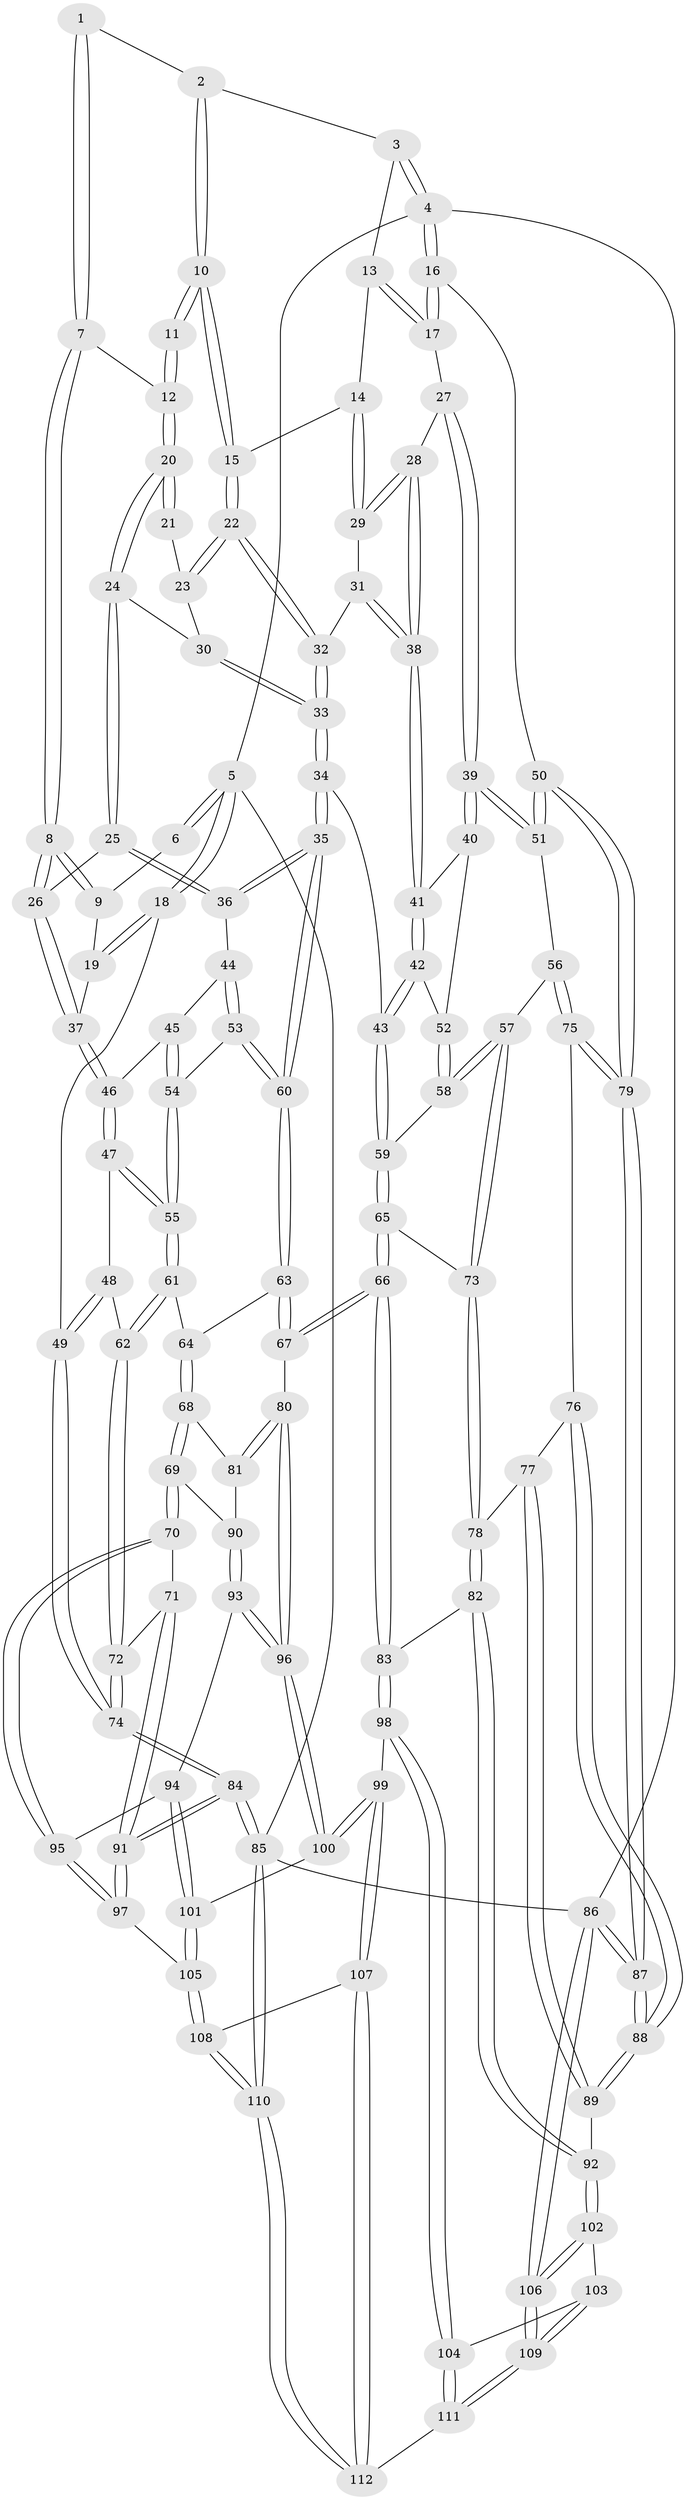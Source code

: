 // coarse degree distribution, {3: 0.16417910447761194, 5: 0.3880597014925373, 6: 0.1044776119402985, 4: 0.3283582089552239, 7: 0.014925373134328358}
// Generated by graph-tools (version 1.1) at 2025/52/02/27/25 19:52:35]
// undirected, 112 vertices, 277 edges
graph export_dot {
graph [start="1"]
  node [color=gray90,style=filled];
  1 [pos="+0.3454050266566829+0"];
  2 [pos="+0.5314615775814988+0"];
  3 [pos="+0.8987862154313224+0"];
  4 [pos="+1+0"];
  5 [pos="+0+0"];
  6 [pos="+0.19817249837047585+0"];
  7 [pos="+0.30311149456678194+0.09599305377360641"];
  8 [pos="+0.2087888988026344+0.14322574543808672"];
  9 [pos="+0.16761216326116313+0.07505918008999277"];
  10 [pos="+0.5536095659055872+0.015466647063030583"];
  11 [pos="+0.4863437714235283+0.05919169186957526"];
  12 [pos="+0.35092897859551003+0.12104453826992762"];
  13 [pos="+0.8678420635800348+0.017462136341878355"];
  14 [pos="+0.8289768473673197+0.07997790565627695"];
  15 [pos="+0.5664567158942582+0.04161909093319236"];
  16 [pos="+1+0.24466475710333174"];
  17 [pos="+1+0.21848019116437675"];
  18 [pos="+0+0"];
  19 [pos="+0+0.08173423438241945"];
  20 [pos="+0.3614524053795218+0.15426750857737553"];
  21 [pos="+0.4278675547070323+0.15443143145051394"];
  22 [pos="+0.5784182674284675+0.11190612079775952"];
  23 [pos="+0.4301594619717269+0.17963806222833512"];
  24 [pos="+0.36506228498906645+0.1833946173836171"];
  25 [pos="+0.33778441292304845+0.23804822517140137"];
  26 [pos="+0.18642013258592885+0.23637024738859883"];
  27 [pos="+0.9398146128243755+0.22899219407103877"];
  28 [pos="+0.8788328986152668+0.21288594955805318"];
  29 [pos="+0.8229074883139801+0.14023702459657517"];
  30 [pos="+0.4223724077412313+0.1960861730974675"];
  31 [pos="+0.7278559773255912+0.1921286076598865"];
  32 [pos="+0.5963593493121865+0.18353767182507685"];
  33 [pos="+0.542003309726255+0.34652645762313933"];
  34 [pos="+0.5381942887386533+0.37157158519136946"];
  35 [pos="+0.5063509987797244+0.3929730392112764"];
  36 [pos="+0.4393639045219517+0.3581416000150752"];
  37 [pos="+0.1560877553804199+0.2732919435678709"];
  38 [pos="+0.7857291807795264+0.3402672087674135"];
  39 [pos="+0.8777966818734613+0.3983274160705535"];
  40 [pos="+0.8369118227888125+0.38318242444559764"];
  41 [pos="+0.7846889424718269+0.345206330122971"];
  42 [pos="+0.683548130843389+0.3803256980007667"];
  43 [pos="+0.6273595353282747+0.3988586386015273"];
  44 [pos="+0.22119264453251203+0.34826925482184956"];
  45 [pos="+0.1675830881193004+0.33061767029810807"];
  46 [pos="+0.14582919867535415+0.31770234657704305"];
  47 [pos="+0.09452933385909625+0.36027390578159324"];
  48 [pos="+0.05941989729520932+0.37960645816219357"];
  49 [pos="+0+0.42744756183355886"];
  50 [pos="+1+0.4384686229202525"];
  51 [pos="+0.954962229542867+0.4594762177795592"];
  52 [pos="+0.7944165189182381+0.46645438381036525"];
  53 [pos="+0.33765192328119836+0.48598161258760125"];
  54 [pos="+0.259211232986415+0.4995142910675373"];
  55 [pos="+0.21754629740254378+0.5382162169014852"];
  56 [pos="+0.8444375482654518+0.584096453325268"];
  57 [pos="+0.8162455725408049+0.578644320236769"];
  58 [pos="+0.7568049605625272+0.5552282978980176"];
  59 [pos="+0.7329982911523352+0.5520095591521802"];
  60 [pos="+0.45454695990087884+0.5043932899845297"];
  61 [pos="+0.21163394938763969+0.5539843975828612"];
  62 [pos="+0.13023909922301546+0.5836091171053666"];
  63 [pos="+0.4544198517635129+0.5278261041998965"];
  64 [pos="+0.2527628123641622+0.6001014123576882"];
  65 [pos="+0.6692833017361488+0.6252182725639781"];
  66 [pos="+0.5766919300006035+0.6888442950097707"];
  67 [pos="+0.4715408493853102+0.614228316688395"];
  68 [pos="+0.25760125021938446+0.6709487611365941"];
  69 [pos="+0.18899086172408527+0.7020078928136928"];
  70 [pos="+0.15670324280392167+0.7097471487359589"];
  71 [pos="+0.10611514646674736+0.6770035871628455"];
  72 [pos="+0.09339545169784409+0.64574673314147"];
  73 [pos="+0.7502223457918804+0.6889976519328941"];
  74 [pos="+0+0.533342869574777"];
  75 [pos="+0.8542443395835301+0.6053250611533137"];
  76 [pos="+0.8362594463082419+0.676528634326156"];
  77 [pos="+0.8283601695400241+0.6944234934805577"];
  78 [pos="+0.7599487405067135+0.7349199085181963"];
  79 [pos="+1+0.8913231782583657"];
  80 [pos="+0.3883079353463989+0.6963344192919289"];
  81 [pos="+0.3073545117382299+0.6910418658671231"];
  82 [pos="+0.7334100278525544+0.7836889002372492"];
  83 [pos="+0.5816626044376623+0.7032005432387366"];
  84 [pos="+0+1"];
  85 [pos="+0+1"];
  86 [pos="+1+1"];
  87 [pos="+1+0.9591411313190549"];
  88 [pos="+1+0.849486074652428"];
  89 [pos="+0.8708255079312514+0.7884201529846091"];
  90 [pos="+0.2664110495725151+0.7731403677146953"];
  91 [pos="+0+1"];
  92 [pos="+0.7422695953557455+0.8026306587341885"];
  93 [pos="+0.2669418466805833+0.7991298739447623"];
  94 [pos="+0.26051677226015685+0.8021865116317681"];
  95 [pos="+0.17234527872565003+0.8126657466311769"];
  96 [pos="+0.37593503719591415+0.830108698307311"];
  97 [pos="+0.15453012882968195+0.8576978425702307"];
  98 [pos="+0.5499325306835496+0.8333075826641527"];
  99 [pos="+0.40507196010189067+0.8749600806230254"];
  100 [pos="+0.37787887581212504+0.8358012049597584"];
  101 [pos="+0.2584121283659458+0.8815485628330494"];
  102 [pos="+0.7388288891996154+0.8368021379315462"];
  103 [pos="+0.668974977649095+0.8844783962332733"];
  104 [pos="+0.5969539896717694+0.9003570580655356"];
  105 [pos="+0.2403318987261184+0.8979060549360386"];
  106 [pos="+1+1"];
  107 [pos="+0.39410435455798176+0.9680455889605177"];
  108 [pos="+0.25581759066337945+0.9361011429364603"];
  109 [pos="+0.912732360801827+1"];
  110 [pos="+0+1"];
  111 [pos="+0.5547085288683392+1"];
  112 [pos="+0.45583327831499215+1"];
  1 -- 2;
  1 -- 7;
  1 -- 7;
  2 -- 3;
  2 -- 10;
  2 -- 10;
  3 -- 4;
  3 -- 4;
  3 -- 13;
  4 -- 5;
  4 -- 16;
  4 -- 16;
  4 -- 86;
  5 -- 6;
  5 -- 6;
  5 -- 18;
  5 -- 18;
  5 -- 85;
  6 -- 9;
  7 -- 8;
  7 -- 8;
  7 -- 12;
  8 -- 9;
  8 -- 9;
  8 -- 26;
  8 -- 26;
  9 -- 19;
  10 -- 11;
  10 -- 11;
  10 -- 15;
  10 -- 15;
  11 -- 12;
  11 -- 12;
  12 -- 20;
  12 -- 20;
  13 -- 14;
  13 -- 17;
  13 -- 17;
  14 -- 15;
  14 -- 29;
  14 -- 29;
  15 -- 22;
  15 -- 22;
  16 -- 17;
  16 -- 17;
  16 -- 50;
  17 -- 27;
  18 -- 19;
  18 -- 19;
  18 -- 49;
  19 -- 37;
  20 -- 21;
  20 -- 21;
  20 -- 24;
  20 -- 24;
  21 -- 23;
  22 -- 23;
  22 -- 23;
  22 -- 32;
  22 -- 32;
  23 -- 30;
  24 -- 25;
  24 -- 25;
  24 -- 30;
  25 -- 26;
  25 -- 36;
  25 -- 36;
  26 -- 37;
  26 -- 37;
  27 -- 28;
  27 -- 39;
  27 -- 39;
  28 -- 29;
  28 -- 29;
  28 -- 38;
  28 -- 38;
  29 -- 31;
  30 -- 33;
  30 -- 33;
  31 -- 32;
  31 -- 38;
  31 -- 38;
  32 -- 33;
  32 -- 33;
  33 -- 34;
  33 -- 34;
  34 -- 35;
  34 -- 35;
  34 -- 43;
  35 -- 36;
  35 -- 36;
  35 -- 60;
  35 -- 60;
  36 -- 44;
  37 -- 46;
  37 -- 46;
  38 -- 41;
  38 -- 41;
  39 -- 40;
  39 -- 40;
  39 -- 51;
  39 -- 51;
  40 -- 41;
  40 -- 52;
  41 -- 42;
  41 -- 42;
  42 -- 43;
  42 -- 43;
  42 -- 52;
  43 -- 59;
  43 -- 59;
  44 -- 45;
  44 -- 53;
  44 -- 53;
  45 -- 46;
  45 -- 54;
  45 -- 54;
  46 -- 47;
  46 -- 47;
  47 -- 48;
  47 -- 55;
  47 -- 55;
  48 -- 49;
  48 -- 49;
  48 -- 62;
  49 -- 74;
  49 -- 74;
  50 -- 51;
  50 -- 51;
  50 -- 79;
  50 -- 79;
  51 -- 56;
  52 -- 58;
  52 -- 58;
  53 -- 54;
  53 -- 60;
  53 -- 60;
  54 -- 55;
  54 -- 55;
  55 -- 61;
  55 -- 61;
  56 -- 57;
  56 -- 75;
  56 -- 75;
  57 -- 58;
  57 -- 58;
  57 -- 73;
  57 -- 73;
  58 -- 59;
  59 -- 65;
  59 -- 65;
  60 -- 63;
  60 -- 63;
  61 -- 62;
  61 -- 62;
  61 -- 64;
  62 -- 72;
  62 -- 72;
  63 -- 64;
  63 -- 67;
  63 -- 67;
  64 -- 68;
  64 -- 68;
  65 -- 66;
  65 -- 66;
  65 -- 73;
  66 -- 67;
  66 -- 67;
  66 -- 83;
  66 -- 83;
  67 -- 80;
  68 -- 69;
  68 -- 69;
  68 -- 81;
  69 -- 70;
  69 -- 70;
  69 -- 90;
  70 -- 71;
  70 -- 95;
  70 -- 95;
  71 -- 72;
  71 -- 91;
  71 -- 91;
  72 -- 74;
  72 -- 74;
  73 -- 78;
  73 -- 78;
  74 -- 84;
  74 -- 84;
  75 -- 76;
  75 -- 79;
  75 -- 79;
  76 -- 77;
  76 -- 88;
  76 -- 88;
  77 -- 78;
  77 -- 89;
  77 -- 89;
  78 -- 82;
  78 -- 82;
  79 -- 87;
  79 -- 87;
  80 -- 81;
  80 -- 81;
  80 -- 96;
  80 -- 96;
  81 -- 90;
  82 -- 83;
  82 -- 92;
  82 -- 92;
  83 -- 98;
  83 -- 98;
  84 -- 85;
  84 -- 85;
  84 -- 91;
  84 -- 91;
  85 -- 110;
  85 -- 110;
  85 -- 86;
  86 -- 87;
  86 -- 87;
  86 -- 106;
  86 -- 106;
  87 -- 88;
  87 -- 88;
  88 -- 89;
  88 -- 89;
  89 -- 92;
  90 -- 93;
  90 -- 93;
  91 -- 97;
  91 -- 97;
  92 -- 102;
  92 -- 102;
  93 -- 94;
  93 -- 96;
  93 -- 96;
  94 -- 95;
  94 -- 101;
  94 -- 101;
  95 -- 97;
  95 -- 97;
  96 -- 100;
  96 -- 100;
  97 -- 105;
  98 -- 99;
  98 -- 104;
  98 -- 104;
  99 -- 100;
  99 -- 100;
  99 -- 107;
  99 -- 107;
  100 -- 101;
  101 -- 105;
  101 -- 105;
  102 -- 103;
  102 -- 106;
  102 -- 106;
  103 -- 104;
  103 -- 109;
  103 -- 109;
  104 -- 111;
  104 -- 111;
  105 -- 108;
  105 -- 108;
  106 -- 109;
  106 -- 109;
  107 -- 108;
  107 -- 112;
  107 -- 112;
  108 -- 110;
  108 -- 110;
  109 -- 111;
  109 -- 111;
  110 -- 112;
  110 -- 112;
  111 -- 112;
}
